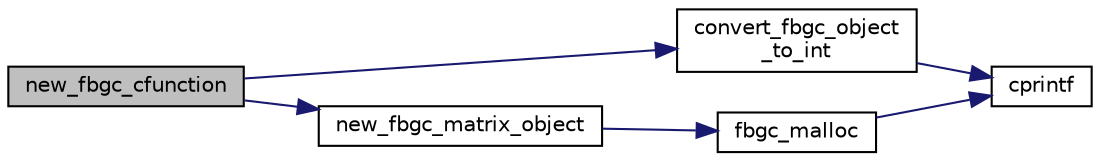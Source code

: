 digraph "new_fbgc_cfunction"
{
  edge [fontname="Helvetica",fontsize="10",labelfontname="Helvetica",labelfontsize="10"];
  node [fontname="Helvetica",fontsize="10",shape=record];
  rankdir="LR";
  Node51 [label="new_fbgc_cfunction",height=0.2,width=0.4,color="black", fillcolor="grey75", style="filled", fontcolor="black"];
  Node51 -> Node52 [color="midnightblue",fontsize="10",style="solid"];
  Node52 [label="convert_fbgc_object\l_to_int",height=0.2,width=0.4,color="black", fillcolor="white", style="filled",URL="$fbgc__object_8c.html#acf2ffa8ce326979fc952be642213461a"];
  Node52 -> Node53 [color="midnightblue",fontsize="10",style="solid"];
  Node53 [label="cprintf",height=0.2,width=0.4,color="black", fillcolor="white", style="filled",URL="$error_8c.html#a30fee765292b076e015fc846035f2550"];
  Node51 -> Node54 [color="midnightblue",fontsize="10",style="solid"];
  Node54 [label="new_fbgc_matrix_object",height=0.2,width=0.4,color="black", fillcolor="white", style="filled",URL="$matrix__object_8c.html#aa855543d4a0b84619248fdce7dc1c763"];
  Node54 -> Node55 [color="midnightblue",fontsize="10",style="solid"];
  Node55 [label="fbgc_malloc",height=0.2,width=0.4,color="black", fillcolor="white", style="filled",URL="$memory_8c.html#a41dd65ee24d51160659bf94bed90e998"];
  Node55 -> Node53 [color="midnightblue",fontsize="10",style="solid"];
}
